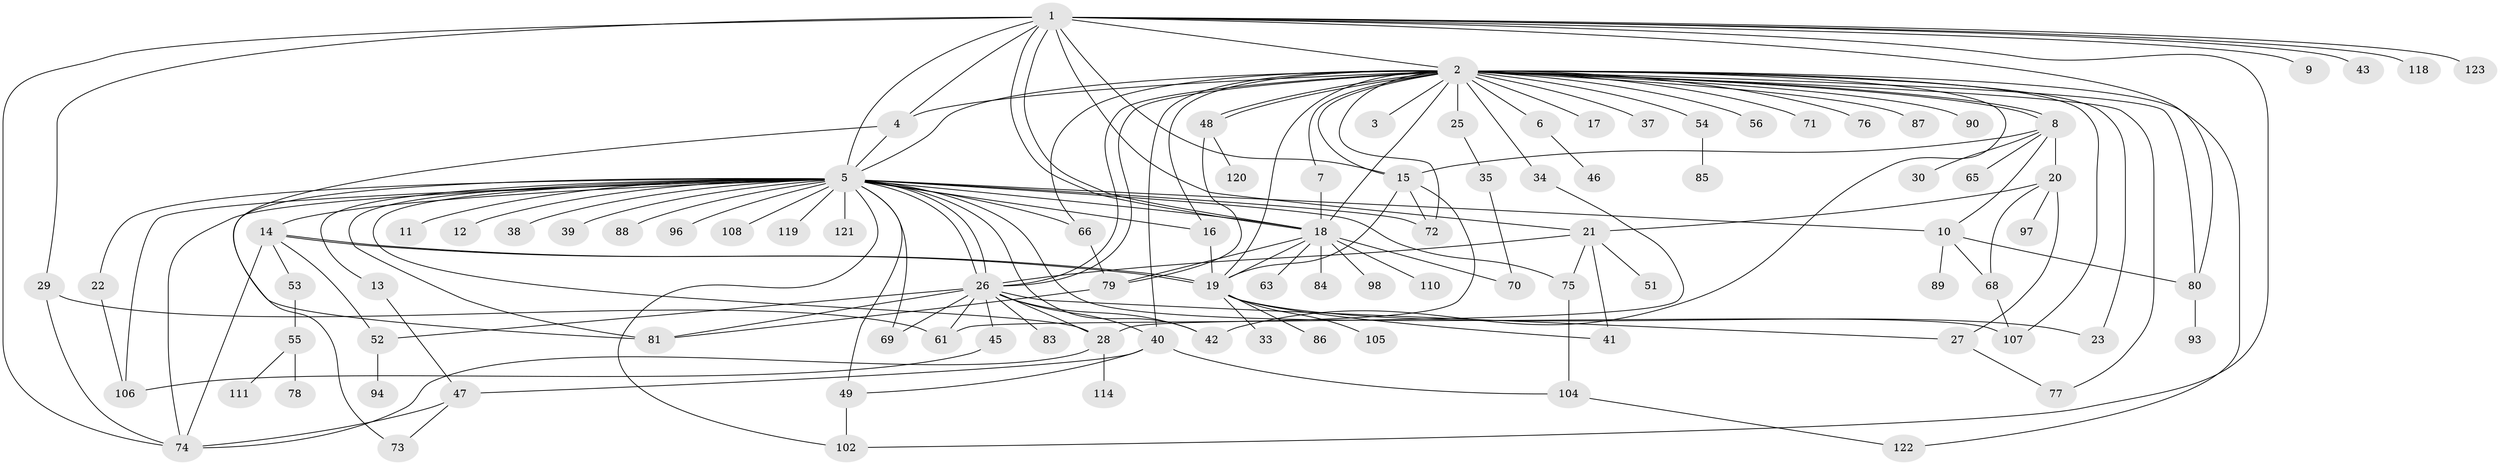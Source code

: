 // original degree distribution, {14: 0.008130081300813009, 35: 0.008130081300813009, 1: 0.36585365853658536, 3: 0.16260162601626016, 36: 0.008130081300813009, 2: 0.24390243902439024, 7: 0.032520325203252036, 5: 0.04878048780487805, 6: 0.024390243902439025, 4: 0.08130081300813008, 9: 0.008130081300813009, 13: 0.008130081300813009}
// Generated by graph-tools (version 1.1) at 2025/11/02/27/25 16:11:13]
// undirected, 96 vertices, 160 edges
graph export_dot {
graph [start="1"]
  node [color=gray90,style=filled];
  1 [super="+95"];
  2 [super="+59"];
  3;
  4 [super="+57"];
  5 [super="+109"];
  6;
  7;
  8 [super="+24"];
  9;
  10 [super="+115"];
  11;
  12;
  13;
  14 [super="+100"];
  15;
  16 [super="+32"];
  17 [super="+31"];
  18 [super="+64"];
  19 [super="+82"];
  20 [super="+36"];
  21 [super="+50"];
  22;
  23;
  25;
  26 [super="+44"];
  27 [super="+58"];
  28 [super="+67"];
  29 [super="+117"];
  30;
  33;
  34;
  35 [super="+101"];
  37;
  38;
  39;
  40 [super="+60"];
  41;
  42;
  43;
  45;
  46;
  47;
  48 [super="+116"];
  49 [super="+62"];
  51;
  52;
  53;
  54;
  55;
  56;
  61;
  63;
  65;
  66;
  68;
  69;
  70;
  71;
  72;
  73;
  74 [super="+92"];
  75;
  76;
  77;
  78;
  79 [super="+99"];
  80;
  81 [super="+91"];
  83;
  84;
  85;
  86;
  87;
  88;
  89;
  90;
  93;
  94;
  96;
  97;
  98;
  102 [super="+103"];
  104 [super="+113"];
  105;
  106 [super="+112"];
  107;
  108;
  110;
  111;
  114;
  118;
  119;
  120;
  121;
  122;
  123;
  1 -- 2;
  1 -- 4;
  1 -- 5 [weight=2];
  1 -- 9;
  1 -- 15;
  1 -- 18;
  1 -- 18;
  1 -- 21;
  1 -- 29;
  1 -- 43;
  1 -- 80;
  1 -- 102;
  1 -- 123;
  1 -- 74;
  1 -- 118;
  2 -- 3;
  2 -- 4 [weight=2];
  2 -- 5;
  2 -- 6;
  2 -- 7;
  2 -- 8;
  2 -- 8;
  2 -- 15;
  2 -- 16;
  2 -- 17;
  2 -- 18;
  2 -- 19;
  2 -- 23;
  2 -- 25 [weight=2];
  2 -- 26;
  2 -- 26;
  2 -- 34;
  2 -- 37;
  2 -- 40;
  2 -- 42;
  2 -- 48;
  2 -- 48;
  2 -- 54;
  2 -- 56;
  2 -- 71;
  2 -- 72;
  2 -- 76;
  2 -- 80;
  2 -- 90;
  2 -- 107;
  2 -- 122;
  2 -- 66;
  2 -- 87;
  2 -- 77;
  4 -- 81;
  4 -- 5;
  5 -- 10;
  5 -- 11;
  5 -- 12;
  5 -- 13;
  5 -- 14;
  5 -- 16;
  5 -- 22;
  5 -- 26;
  5 -- 26;
  5 -- 28 [weight=3];
  5 -- 38;
  5 -- 39;
  5 -- 42;
  5 -- 49 [weight=2];
  5 -- 66;
  5 -- 69;
  5 -- 72;
  5 -- 73;
  5 -- 75;
  5 -- 88;
  5 -- 96;
  5 -- 107;
  5 -- 108;
  5 -- 119;
  5 -- 121;
  5 -- 18;
  5 -- 74;
  5 -- 81;
  5 -- 106;
  5 -- 102;
  6 -- 46;
  7 -- 18;
  8 -- 15;
  8 -- 20;
  8 -- 30;
  8 -- 65;
  8 -- 10;
  10 -- 80;
  10 -- 89;
  10 -- 68;
  13 -- 47;
  14 -- 19;
  14 -- 19;
  14 -- 52;
  14 -- 53;
  14 -- 74;
  15 -- 72;
  15 -- 28;
  15 -- 19;
  16 -- 19;
  18 -- 63;
  18 -- 110;
  18 -- 98;
  18 -- 84;
  18 -- 70;
  18 -- 79;
  18 -- 19;
  19 -- 23;
  19 -- 33;
  19 -- 41;
  19 -- 86;
  19 -- 105;
  20 -- 21;
  20 -- 27;
  20 -- 97;
  20 -- 68;
  21 -- 26;
  21 -- 41;
  21 -- 51;
  21 -- 75;
  22 -- 106;
  25 -- 35;
  26 -- 27;
  26 -- 28;
  26 -- 40;
  26 -- 52;
  26 -- 61;
  26 -- 69;
  26 -- 81;
  26 -- 83;
  26 -- 42;
  26 -- 45;
  27 -- 77;
  28 -- 74;
  28 -- 114;
  29 -- 61;
  29 -- 74;
  34 -- 61;
  35 -- 70;
  40 -- 47;
  40 -- 104;
  40 -- 49;
  45 -- 106;
  47 -- 73;
  47 -- 74;
  48 -- 79;
  48 -- 120;
  49 -- 102;
  52 -- 94;
  53 -- 55;
  54 -- 85;
  55 -- 78;
  55 -- 111;
  66 -- 79;
  68 -- 107;
  75 -- 104;
  79 -- 81;
  80 -- 93;
  104 -- 122;
}
